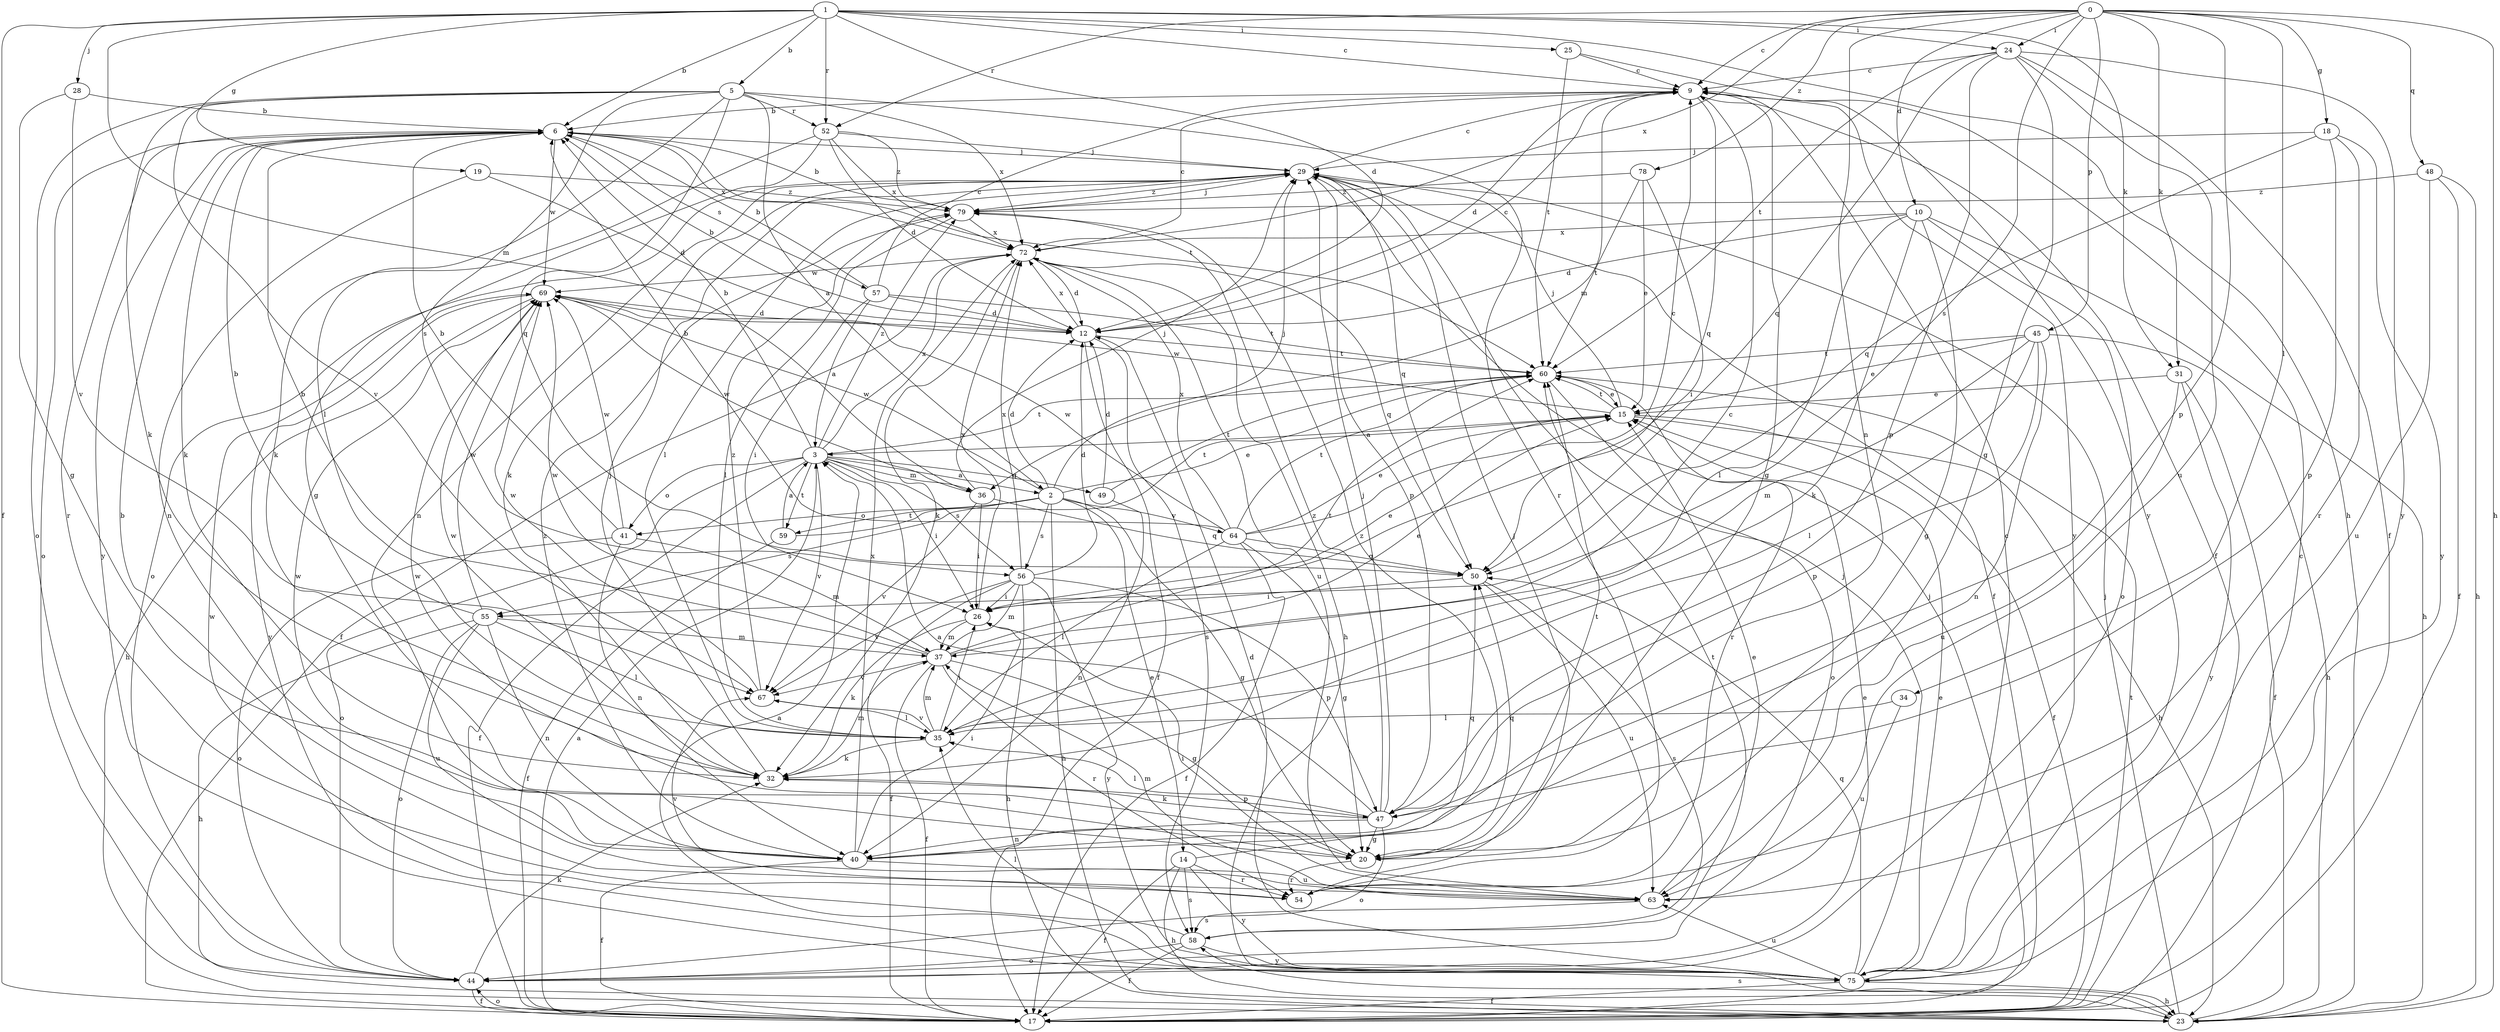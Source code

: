 strict digraph  {
0;
1;
2;
3;
5;
6;
9;
10;
12;
14;
15;
17;
18;
19;
20;
23;
24;
25;
26;
28;
29;
31;
32;
34;
35;
36;
37;
40;
41;
44;
45;
47;
48;
49;
50;
52;
54;
55;
56;
57;
58;
59;
60;
63;
64;
67;
69;
72;
75;
78;
79;
0 -> 9  [label=c];
0 -> 10  [label=d];
0 -> 18  [label=g];
0 -> 23  [label=h];
0 -> 24  [label=i];
0 -> 31  [label=k];
0 -> 34  [label=l];
0 -> 40  [label=n];
0 -> 45  [label=p];
0 -> 47  [label=p];
0 -> 48  [label=q];
0 -> 52  [label=r];
0 -> 55  [label=s];
0 -> 72  [label=x];
0 -> 78  [label=z];
1 -> 5  [label=b];
1 -> 6  [label=b];
1 -> 9  [label=c];
1 -> 12  [label=d];
1 -> 17  [label=f];
1 -> 19  [label=g];
1 -> 23  [label=h];
1 -> 24  [label=i];
1 -> 25  [label=i];
1 -> 28  [label=j];
1 -> 31  [label=k];
1 -> 36  [label=m];
1 -> 52  [label=r];
2 -> 12  [label=d];
2 -> 14  [label=e];
2 -> 15  [label=e];
2 -> 20  [label=g];
2 -> 23  [label=h];
2 -> 29  [label=j];
2 -> 41  [label=o];
2 -> 55  [label=s];
2 -> 56  [label=s];
2 -> 59  [label=t];
2 -> 64  [label=v];
2 -> 69  [label=w];
3 -> 2  [label=a];
3 -> 6  [label=b];
3 -> 17  [label=f];
3 -> 26  [label=i];
3 -> 36  [label=m];
3 -> 41  [label=o];
3 -> 44  [label=o];
3 -> 49  [label=q];
3 -> 56  [label=s];
3 -> 59  [label=t];
3 -> 60  [label=t];
3 -> 67  [label=v];
3 -> 72  [label=x];
3 -> 79  [label=z];
5 -> 2  [label=a];
5 -> 32  [label=k];
5 -> 35  [label=l];
5 -> 44  [label=o];
5 -> 50  [label=q];
5 -> 52  [label=r];
5 -> 54  [label=r];
5 -> 56  [label=s];
5 -> 67  [label=v];
5 -> 72  [label=x];
6 -> 29  [label=j];
6 -> 32  [label=k];
6 -> 44  [label=o];
6 -> 54  [label=r];
6 -> 57  [label=s];
6 -> 60  [label=t];
6 -> 69  [label=w];
6 -> 72  [label=x];
6 -> 75  [label=y];
9 -> 6  [label=b];
9 -> 12  [label=d];
9 -> 17  [label=f];
9 -> 20  [label=g];
9 -> 36  [label=m];
9 -> 50  [label=q];
9 -> 75  [label=y];
10 -> 12  [label=d];
10 -> 20  [label=g];
10 -> 23  [label=h];
10 -> 32  [label=k];
10 -> 35  [label=l];
10 -> 44  [label=o];
10 -> 72  [label=x];
12 -> 6  [label=b];
12 -> 9  [label=c];
12 -> 17  [label=f];
12 -> 58  [label=s];
12 -> 60  [label=t];
12 -> 72  [label=x];
14 -> 17  [label=f];
14 -> 23  [label=h];
14 -> 54  [label=r];
14 -> 58  [label=s];
14 -> 75  [label=y];
14 -> 79  [label=z];
15 -> 3  [label=a];
15 -> 17  [label=f];
15 -> 23  [label=h];
15 -> 29  [label=j];
15 -> 60  [label=t];
15 -> 69  [label=w];
17 -> 3  [label=a];
17 -> 29  [label=j];
17 -> 44  [label=o];
17 -> 60  [label=t];
18 -> 29  [label=j];
18 -> 47  [label=p];
18 -> 50  [label=q];
18 -> 54  [label=r];
18 -> 75  [label=y];
19 -> 12  [label=d];
19 -> 40  [label=n];
19 -> 79  [label=z];
20 -> 50  [label=q];
20 -> 54  [label=r];
20 -> 60  [label=t];
20 -> 69  [label=w];
23 -> 9  [label=c];
23 -> 29  [label=j];
23 -> 58  [label=s];
24 -> 9  [label=c];
24 -> 17  [label=f];
24 -> 20  [label=g];
24 -> 47  [label=p];
24 -> 50  [label=q];
24 -> 60  [label=t];
24 -> 63  [label=u];
24 -> 75  [label=y];
25 -> 9  [label=c];
25 -> 60  [label=t];
25 -> 75  [label=y];
26 -> 15  [label=e];
26 -> 32  [label=k];
26 -> 37  [label=m];
26 -> 72  [label=x];
28 -> 6  [label=b];
28 -> 20  [label=g];
28 -> 67  [label=v];
29 -> 9  [label=c];
29 -> 17  [label=f];
29 -> 32  [label=k];
29 -> 35  [label=l];
29 -> 40  [label=n];
29 -> 44  [label=o];
29 -> 47  [label=p];
29 -> 50  [label=q];
29 -> 79  [label=z];
31 -> 15  [label=e];
31 -> 17  [label=f];
31 -> 63  [label=u];
31 -> 75  [label=y];
32 -> 29  [label=j];
32 -> 37  [label=m];
32 -> 47  [label=p];
32 -> 69  [label=w];
34 -> 35  [label=l];
34 -> 63  [label=u];
35 -> 9  [label=c];
35 -> 26  [label=i];
35 -> 32  [label=k];
35 -> 37  [label=m];
35 -> 67  [label=v];
36 -> 26  [label=i];
36 -> 29  [label=j];
36 -> 50  [label=q];
36 -> 67  [label=v];
36 -> 69  [label=w];
37 -> 6  [label=b];
37 -> 15  [label=e];
37 -> 17  [label=f];
37 -> 20  [label=g];
37 -> 54  [label=r];
37 -> 60  [label=t];
37 -> 67  [label=v];
37 -> 69  [label=w];
40 -> 17  [label=f];
40 -> 26  [label=i];
40 -> 50  [label=q];
40 -> 63  [label=u];
40 -> 69  [label=w];
40 -> 72  [label=x];
40 -> 79  [label=z];
41 -> 6  [label=b];
41 -> 37  [label=m];
41 -> 40  [label=n];
41 -> 44  [label=o];
41 -> 69  [label=w];
44 -> 15  [label=e];
44 -> 17  [label=f];
44 -> 32  [label=k];
45 -> 15  [label=e];
45 -> 23  [label=h];
45 -> 35  [label=l];
45 -> 37  [label=m];
45 -> 40  [label=n];
45 -> 47  [label=p];
45 -> 60  [label=t];
47 -> 3  [label=a];
47 -> 20  [label=g];
47 -> 29  [label=j];
47 -> 32  [label=k];
47 -> 35  [label=l];
47 -> 40  [label=n];
47 -> 44  [label=o];
47 -> 79  [label=z];
48 -> 17  [label=f];
48 -> 23  [label=h];
48 -> 63  [label=u];
48 -> 79  [label=z];
49 -> 12  [label=d];
49 -> 40  [label=n];
49 -> 60  [label=t];
50 -> 26  [label=i];
50 -> 58  [label=s];
50 -> 63  [label=u];
52 -> 12  [label=d];
52 -> 20  [label=g];
52 -> 29  [label=j];
52 -> 32  [label=k];
52 -> 72  [label=x];
52 -> 79  [label=z];
54 -> 29  [label=j];
54 -> 67  [label=v];
55 -> 6  [label=b];
55 -> 23  [label=h];
55 -> 35  [label=l];
55 -> 37  [label=m];
55 -> 40  [label=n];
55 -> 44  [label=o];
55 -> 63  [label=u];
55 -> 69  [label=w];
56 -> 12  [label=d];
56 -> 17  [label=f];
56 -> 23  [label=h];
56 -> 26  [label=i];
56 -> 37  [label=m];
56 -> 47  [label=p];
56 -> 67  [label=v];
56 -> 72  [label=x];
56 -> 75  [label=y];
57 -> 3  [label=a];
57 -> 6  [label=b];
57 -> 9  [label=c];
57 -> 12  [label=d];
57 -> 26  [label=i];
57 -> 60  [label=t];
58 -> 17  [label=f];
58 -> 44  [label=o];
58 -> 60  [label=t];
58 -> 69  [label=w];
58 -> 75  [label=y];
59 -> 3  [label=a];
59 -> 17  [label=f];
59 -> 60  [label=t];
60 -> 15  [label=e];
60 -> 44  [label=o];
60 -> 54  [label=r];
63 -> 6  [label=b];
63 -> 15  [label=e];
63 -> 26  [label=i];
63 -> 37  [label=m];
63 -> 58  [label=s];
64 -> 6  [label=b];
64 -> 9  [label=c];
64 -> 15  [label=e];
64 -> 17  [label=f];
64 -> 20  [label=g];
64 -> 35  [label=l];
64 -> 50  [label=q];
64 -> 60  [label=t];
64 -> 69  [label=w];
64 -> 72  [label=x];
67 -> 35  [label=l];
67 -> 69  [label=w];
67 -> 79  [label=z];
69 -> 12  [label=d];
69 -> 23  [label=h];
69 -> 75  [label=y];
72 -> 9  [label=c];
72 -> 12  [label=d];
72 -> 17  [label=f];
72 -> 23  [label=h];
72 -> 32  [label=k];
72 -> 50  [label=q];
72 -> 63  [label=u];
72 -> 69  [label=w];
75 -> 3  [label=a];
75 -> 9  [label=c];
75 -> 12  [label=d];
75 -> 15  [label=e];
75 -> 17  [label=f];
75 -> 23  [label=h];
75 -> 29  [label=j];
75 -> 35  [label=l];
75 -> 50  [label=q];
75 -> 63  [label=u];
78 -> 15  [label=e];
78 -> 26  [label=i];
78 -> 60  [label=t];
78 -> 79  [label=z];
79 -> 6  [label=b];
79 -> 29  [label=j];
79 -> 35  [label=l];
79 -> 72  [label=x];
}
